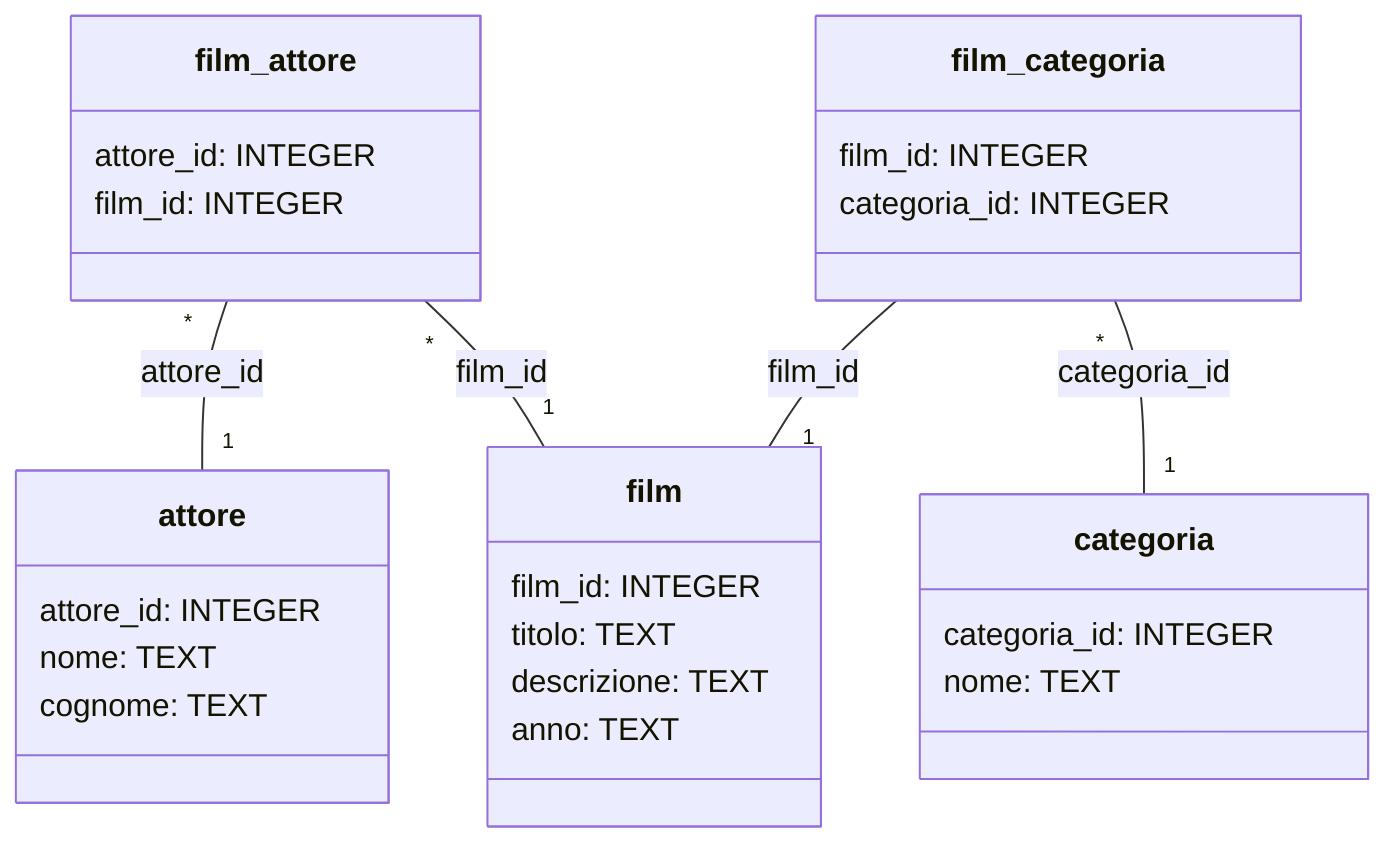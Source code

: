classDiagram
class attore {
	attore_id: INTEGER
	nome: TEXT
	cognome: TEXT
}

class categoria {
	categoria_id: INTEGER
	nome: TEXT
}

class film {
	film_id: INTEGER
	titolo: TEXT
	descrizione: TEXT
	anno: TEXT
}

class film_attore {
	attore_id: INTEGER
	film_id: INTEGER
}

class film_categoria {
	film_id: INTEGER
	categoria_id: INTEGER
}

film_attore "*" -- "1" film : film_id
film_attore "*" -- "1" attore : attore_id
film_categoria "*" -- "1" categoria : categoria_id
film_categoria "*" -- "1" film : film_id